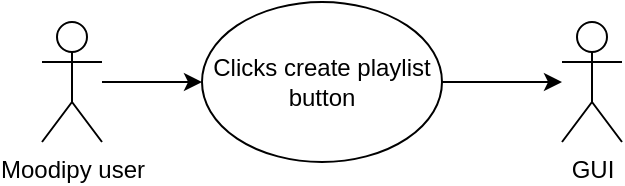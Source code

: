 <mxfile version="13.3.1" type="github">
  <diagram id="sAM0p9Lg512kCJ4b5dAt" name="Page-1">
    <mxGraphModel dx="415" dy="232" grid="1" gridSize="10" guides="1" tooltips="1" connect="1" arrows="1" fold="1" page="1" pageScale="1" pageWidth="850" pageHeight="1100" math="0" shadow="0">
      <root>
        <mxCell id="0" />
        <mxCell id="1" parent="0" />
        <mxCell id="wgMFOk2bKdnOVXemmaQc-4" style="edgeStyle=orthogonalEdgeStyle;rounded=0;orthogonalLoop=1;jettySize=auto;html=1;entryX=0;entryY=0.5;entryDx=0;entryDy=0;" edge="1" parent="1" source="wgMFOk2bKdnOVXemmaQc-1" target="wgMFOk2bKdnOVXemmaQc-2">
          <mxGeometry relative="1" as="geometry" />
        </mxCell>
        <mxCell id="wgMFOk2bKdnOVXemmaQc-1" value="Moodipy user" style="shape=umlActor;verticalLabelPosition=bottom;labelBackgroundColor=#ffffff;verticalAlign=top;html=1;outlineConnect=0;" vertex="1" parent="1">
          <mxGeometry x="90" y="110" width="30" height="60" as="geometry" />
        </mxCell>
        <mxCell id="wgMFOk2bKdnOVXemmaQc-5" style="edgeStyle=orthogonalEdgeStyle;rounded=0;orthogonalLoop=1;jettySize=auto;html=1;" edge="1" parent="1" source="wgMFOk2bKdnOVXemmaQc-2" target="wgMFOk2bKdnOVXemmaQc-3">
          <mxGeometry relative="1" as="geometry" />
        </mxCell>
        <mxCell id="wgMFOk2bKdnOVXemmaQc-2" value="Clicks create playlist button" style="ellipse;whiteSpace=wrap;html=1;" vertex="1" parent="1">
          <mxGeometry x="170" y="100" width="120" height="80" as="geometry" />
        </mxCell>
        <mxCell id="wgMFOk2bKdnOVXemmaQc-3" value="GUI" style="shape=umlActor;verticalLabelPosition=bottom;labelBackgroundColor=#ffffff;verticalAlign=top;html=1;outlineConnect=0;" vertex="1" parent="1">
          <mxGeometry x="350" y="110" width="30" height="60" as="geometry" />
        </mxCell>
      </root>
    </mxGraphModel>
  </diagram>
</mxfile>
